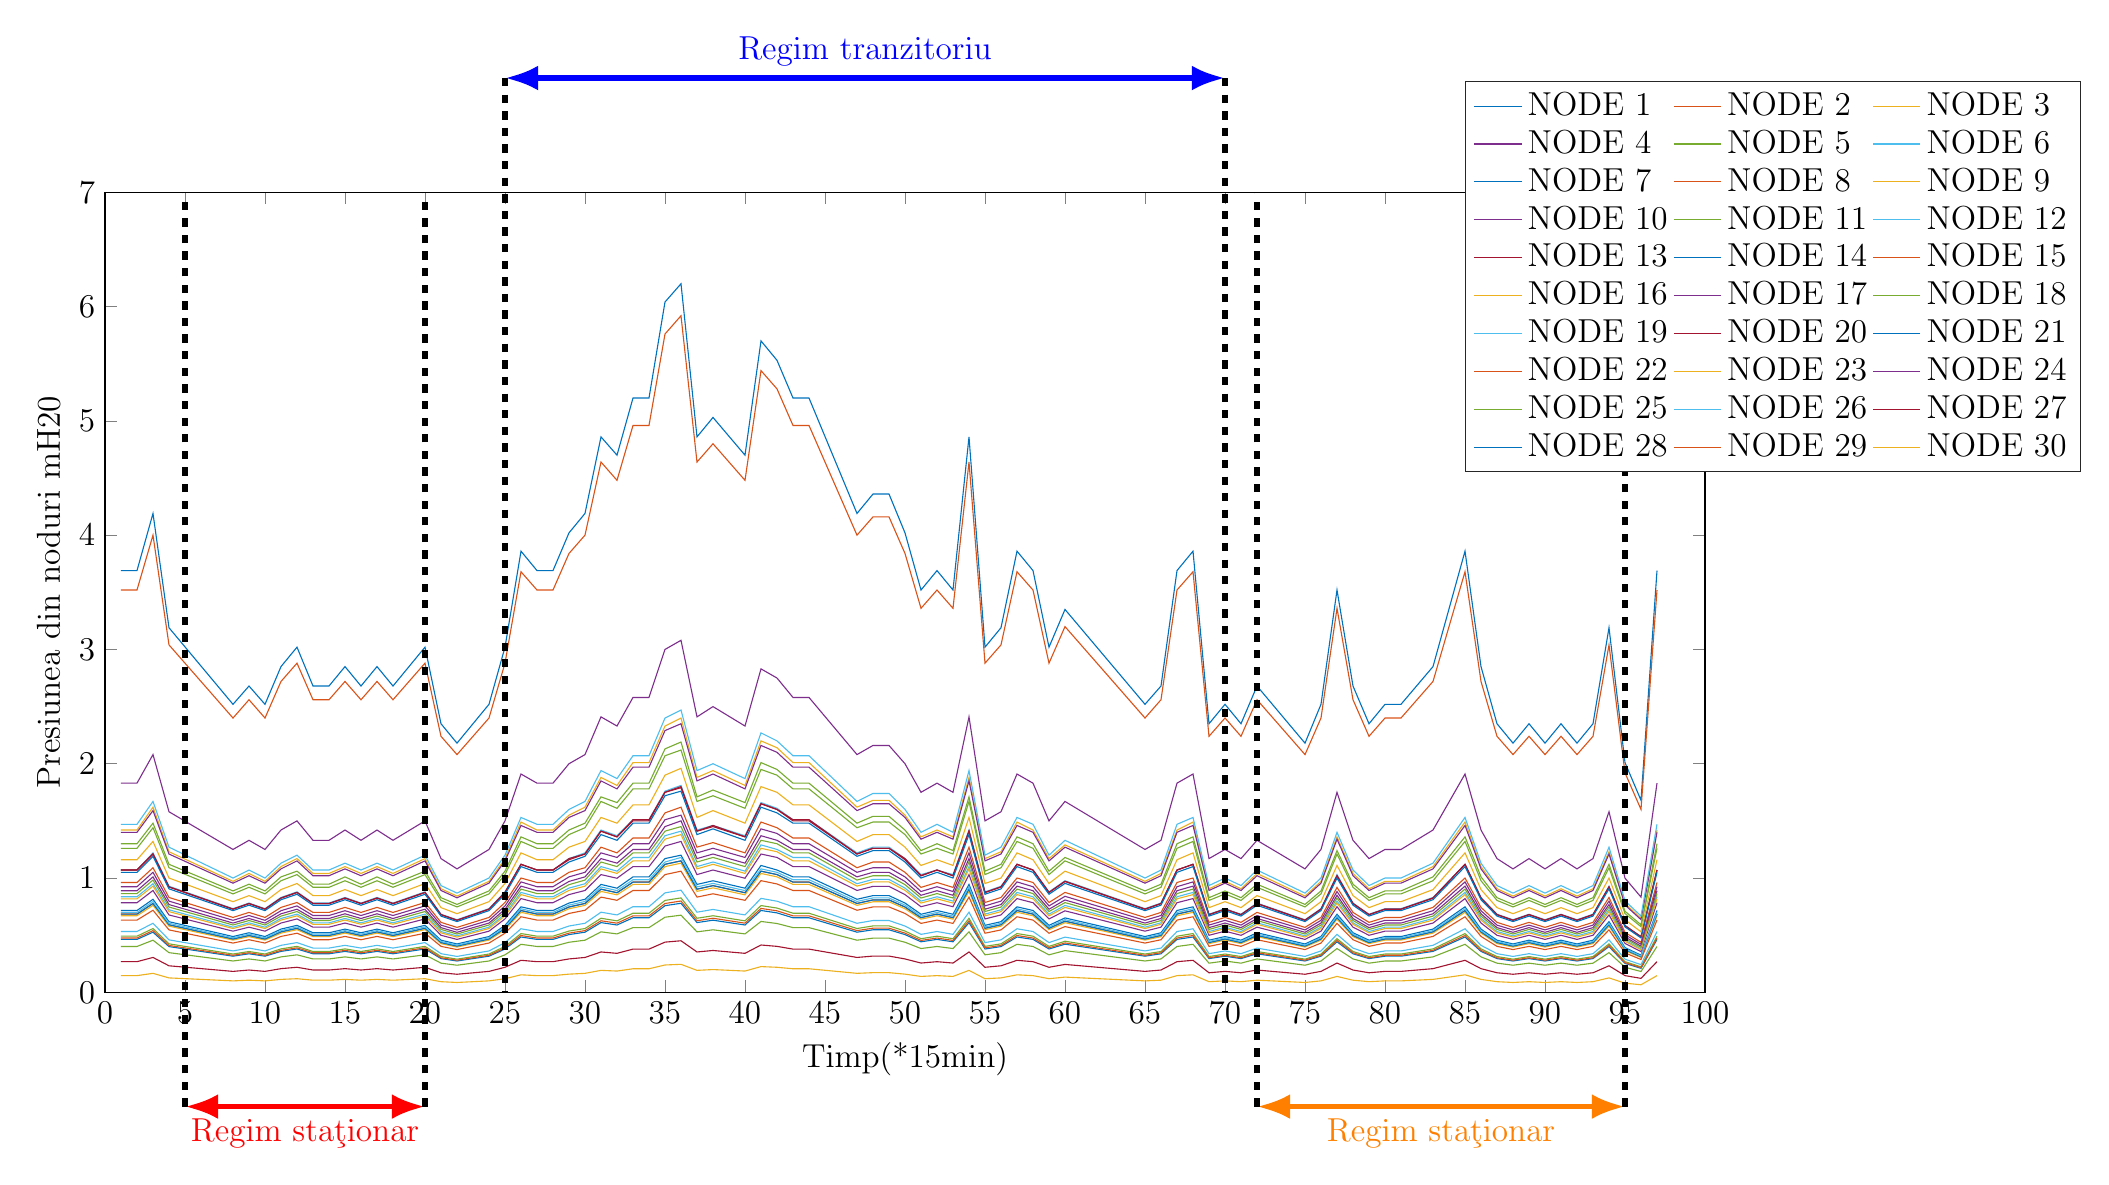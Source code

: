  % This file was created by matlab2tikz.
%
%The latest updates can be retrieved from
%  http://www.mathworks.com/matlabcentral/fileexchange/22022-matlab2tikz-matlab2tikz
%where you can also make suggestions and rate matlab2tikz.
%
\definecolor{mycolor1}{rgb}{0.0,0.447,0.741}%
\definecolor{mycolor2}{rgb}{0.85,0.325,0.098}%
\definecolor{mycolor3}{rgb}{0.929,0.694,0.125}%
\definecolor{mycolor4}{rgb}{0.494,0.184,0.556}%
\definecolor{mycolor5}{rgb}{0.466,0.674,0.188}%
\definecolor{mycolor6}{rgb}{0.301,0.745,0.933}%
\definecolor{mycolor7}{rgb}{0.635,0.078,0.184}%
%

\begin{axis}[%
width=8in,
height=4in,
at={(1.85in,0.746in)},
scale only axis,
xmin=0,
xmax=100,
xlabel style={font=\large},
xlabel={Timp(*15min)},
xtick style={font=\large},
ymin=0,
ymax=7,
ylabel style={font=\large},
ylabel={Presiunea din noduri mH20},
ytick style={font=\large},
% xtick = {0,0.25,...,100},
% xticklabel style={/pgf/number format/.cd,frac,frac TeX=\frac,frac denom=4},
axis background/.style={fill=white},
title style={font=\bfseries},
legend style={at={(0.85,0.65)}, anchor=south west, legend cell align=left, align=left, draw=white!15!black},
legend columns = 3,
font = \large,
clip = false
]
\addplot [color=mycolor1]
  table[row sep=crcr]{%
1	3.69\\
2	3.69\\
3	4.19\\
4	3.19\\
8	2.52\\
9	2.68\\
10	2.52\\
11	2.85\\
12	3.02\\
13	2.68\\
14	2.68\\
15	2.85\\
16	2.68\\
17	2.85\\
18	2.68\\
20	3.02\\
21	2.35\\
22	2.18\\
24	2.52\\
25	3.02\\
26	3.86\\
27	3.69\\
28	3.69\\
29	4.02\\
30	4.19\\
31	4.86\\
32	4.7\\
33	5.2\\
34	5.2\\
35	6.04\\
36	6.2\\
37	4.86\\
38	5.03\\
40	4.7\\
41	5.7\\
42	5.53\\
43	5.2\\
44	5.2\\
47	4.19\\
48	4.36\\
49	4.36\\
50	4.02\\
51	3.52\\
52	3.69\\
53	3.52\\
54	4.86\\
55	3.02\\
56	3.19\\
57	3.86\\
58	3.69\\
59	3.02\\
60	3.35\\
65	2.52\\
66	2.68\\
67	3.69\\
68	3.86\\
69	2.35\\
70	2.52\\
71	2.35\\
72	2.68\\
75	2.18\\
76	2.52\\
77	3.52\\
78	2.68\\
79	2.35\\
80	2.52\\
81	2.52\\
83	2.85\\
85	3.86\\
86	2.85\\
87	2.35\\
88	2.18\\
89	2.35\\
90	2.18\\
91	2.35\\
92	2.18\\
93	2.35\\
94	3.19\\
95	2.01\\
96	1.68\\
97	3.69\\
};
\addlegendentry{NODE 1}

\addplot [color=mycolor2]
  table[row sep=crcr]{%
1	3.52\\
2	3.52\\
3	4\\
4	3.04\\
8	2.4\\
9	2.56\\
10	2.4\\
11	2.72\\
12	2.88\\
13	2.56\\
14	2.56\\
15	2.72\\
16	2.56\\
17	2.72\\
18	2.56\\
20	2.88\\
21	2.24\\
22	2.08\\
24	2.4\\
25	2.88\\
26	3.68\\
27	3.52\\
28	3.52\\
29	3.84\\
30	4\\
31	4.64\\
32	4.48\\
33	4.96\\
34	4.96\\
35	5.76\\
36	5.92\\
37	4.64\\
38	4.8\\
40	4.48\\
41	5.44\\
42	5.28\\
43	4.96\\
44	4.96\\
47	4\\
48	4.16\\
49	4.16\\
50	3.84\\
51	3.36\\
52	3.52\\
53	3.36\\
54	4.64\\
55	2.88\\
56	3.04\\
57	3.68\\
58	3.52\\
59	2.88\\
60	3.2\\
65	2.4\\
66	2.56\\
67	3.52\\
68	3.68\\
69	2.24\\
70	2.4\\
71	2.24\\
72	2.56\\
75	2.08\\
76	2.4\\
77	3.36\\
78	2.56\\
79	2.24\\
80	2.4\\
81	2.4\\
83	2.72\\
85	3.68\\
86	2.72\\
87	2.24\\
88	2.08\\
89	2.24\\
90	2.08\\
91	2.24\\
92	2.08\\
93	2.24\\
94	3.04\\
95	1.92\\
96	1.6\\
97	3.52\\
};
\addlegendentry{NODE 2}

\addplot [color=mycolor3]
  table[row sep=crcr]{%
1	1.42\\
2	1.42\\
3	1.62\\
4	1.23\\
8	0.971\\
9	1.04\\
10	0.971\\
11	1.1\\
12	1.17\\
13	1.04\\
14	1.04\\
15	1.1\\
16	1.04\\
17	1.1\\
18	1.04\\
20	1.17\\
21	0.906\\
22	0.842\\
24	0.971\\
25	1.17\\
26	1.49\\
27	1.42\\
28	1.42\\
29	1.55\\
30	1.62\\
31	1.88\\
32	1.81\\
33	2.01\\
34	2.01\\
35	2.33\\
36	2.4\\
37	1.88\\
38	1.94\\
40	1.81\\
41	2.2\\
42	2.14\\
43	2.01\\
44	2.01\\
47	1.62\\
48	1.68\\
49	1.68\\
50	1.55\\
51	1.36\\
52	1.42\\
53	1.36\\
54	1.88\\
55	1.17\\
56	1.23\\
57	1.49\\
58	1.42\\
59	1.17\\
60	1.29\\
65	0.971\\
66	1.04\\
67	1.42\\
68	1.49\\
69	0.906\\
70	0.971\\
71	0.906\\
72	1.04\\
75	0.842\\
76	0.971\\
77	1.36\\
78	1.04\\
79	0.906\\
80	0.971\\
81	0.971\\
83	1.1\\
85	1.49\\
86	1.1\\
87	0.906\\
88	0.842\\
89	0.906\\
90	0.842\\
91	0.906\\
92	0.842\\
93	0.906\\
94	1.23\\
95	0.777\\
96	0.647\\
97	1.42\\
};
\addlegendentry{NODE 3}

\addplot [color=mycolor4]
  table[row sep=crcr]{%
1	1.4\\
2	1.4\\
3	1.59\\
4	1.21\\
8	0.955\\
9	1.02\\
10	0.955\\
11	1.08\\
12	1.15\\
13	1.02\\
14	1.02\\
15	1.08\\
16	1.02\\
17	1.08\\
18	1.02\\
20	1.15\\
21	0.891\\
22	0.827\\
24	0.955\\
25	1.15\\
26	1.46\\
27	1.4\\
28	1.4\\
29	1.53\\
30	1.59\\
31	1.85\\
32	1.78\\
33	1.97\\
34	1.97\\
35	2.29\\
36	2.35\\
37	1.85\\
38	1.91\\
40	1.78\\
41	2.16\\
42	2.1\\
43	1.97\\
44	1.97\\
47	1.59\\
48	1.65\\
49	1.65\\
50	1.53\\
51	1.34\\
52	1.4\\
53	1.34\\
54	1.85\\
55	1.15\\
56	1.21\\
57	1.46\\
58	1.4\\
59	1.15\\
60	1.27\\
65	0.955\\
66	1.02\\
67	1.4\\
68	1.46\\
69	0.891\\
70	0.955\\
71	0.891\\
72	1.02\\
75	0.827\\
76	0.955\\
77	1.34\\
78	1.02\\
79	0.891\\
80	0.955\\
81	0.955\\
83	1.08\\
85	1.46\\
86	1.08\\
87	0.891\\
88	0.827\\
89	0.891\\
90	0.827\\
91	0.891\\
92	0.827\\
93	0.891\\
94	1.21\\
95	0.764\\
96	0.636\\
97	1.4\\
};
\addlegendentry{NODE 4}

\addplot [color=mycolor5]
  table[row sep=crcr]{%
1	1.26\\
2	1.26\\
3	1.44\\
4	1.09\\
8	0.861\\
9	0.919\\
10	0.861\\
11	0.976\\
12	1.03\\
13	0.919\\
14	0.919\\
15	0.976\\
16	0.919\\
17	0.976\\
18	0.919\\
20	1.03\\
21	0.804\\
22	0.747\\
24	0.861\\
25	1.03\\
26	1.32\\
27	1.26\\
28	1.26\\
29	1.38\\
30	1.44\\
31	1.67\\
32	1.61\\
33	1.78\\
34	1.78\\
35	2.07\\
36	2.12\\
37	1.67\\
38	1.72\\
40	1.61\\
41	1.95\\
42	1.9\\
43	1.78\\
44	1.78\\
47	1.44\\
48	1.49\\
49	1.49\\
50	1.38\\
51	1.21\\
52	1.26\\
53	1.21\\
54	1.67\\
55	1.03\\
56	1.09\\
57	1.32\\
58	1.26\\
59	1.03\\
60	1.15\\
65	0.861\\
66	0.919\\
67	1.26\\
68	1.32\\
69	0.804\\
70	0.861\\
71	0.804\\
72	0.919\\
75	0.747\\
76	0.861\\
77	1.21\\
78	0.919\\
79	0.804\\
80	0.861\\
81	0.861\\
83	0.976\\
85	1.32\\
86	0.976\\
87	0.804\\
88	0.747\\
89	0.804\\
90	0.747\\
91	0.804\\
92	0.747\\
93	0.804\\
94	1.09\\
95	0.689\\
96	0.574\\
97	1.26\\
};
\addlegendentry{NODE 5}

\addplot [color=mycolor6]
  table[row sep=crcr]{%
1	1.07\\
2	1.07\\
3	1.22\\
4	0.928\\
8	0.732\\
9	0.781\\
10	0.732\\
11	0.83\\
12	0.879\\
13	0.781\\
14	0.781\\
15	0.83\\
16	0.781\\
17	0.83\\
18	0.781\\
20	0.879\\
21	0.683\\
22	0.635\\
24	0.732\\
25	0.879\\
26	1.12\\
27	1.07\\
28	1.07\\
29	1.17\\
30	1.22\\
31	1.42\\
32	1.37\\
33	1.51\\
34	1.51\\
35	1.76\\
36	1.81\\
37	1.42\\
38	1.46\\
40	1.37\\
41	1.66\\
42	1.61\\
43	1.51\\
44	1.51\\
47	1.22\\
48	1.27\\
49	1.27\\
50	1.17\\
51	1.03\\
52	1.07\\
53	1.03\\
54	1.42\\
55	0.879\\
56	0.928\\
57	1.12\\
58	1.07\\
59	0.879\\
60	0.976\\
65	0.732\\
66	0.781\\
67	1.07\\
68	1.12\\
69	0.683\\
70	0.732\\
71	0.683\\
72	0.781\\
75	0.635\\
76	0.732\\
77	1.03\\
78	0.781\\
79	0.683\\
80	0.732\\
81	0.732\\
83	0.83\\
85	1.12\\
86	0.83\\
87	0.683\\
88	0.635\\
89	0.683\\
90	0.635\\
91	0.683\\
92	0.635\\
93	0.683\\
94	0.928\\
95	0.586\\
96	0.488\\
97	1.07\\
};
\addlegendentry{NODE 6}

% \addplot [color=mycolor7]
  table[row sep=crcr]{%
1	0.82\\
2	0.82\\
3	0.931\\
4	0.708\\
8	0.559\\
9	0.596\\
10	0.559\\
11	0.633\\
12	0.671\\
13	0.596\\
14	0.596\\
15	0.633\\
16	0.596\\
17	0.633\\
18	0.596\\
20	0.671\\
21	0.522\\
22	0.484\\
24	0.559\\
25	0.671\\
26	0.857\\
27	0.82\\
28	0.82\\
29	0.894\\
30	0.931\\
31	1.08\\
32	1.04\\
33	1.15\\
34	1.15\\
35	1.34\\
36	1.38\\
37	1.08\\
38	1.12\\
40	1.04\\
41	1.27\\
42	1.23\\
43	1.15\\
44	1.15\\
47	0.931\\
48	0.969\\
49	0.969\\
50	0.894\\
51	0.782\\
52	0.82\\
53	0.782\\
54	1.08\\
55	0.671\\
56	0.708\\
57	0.857\\
58	0.82\\
59	0.671\\
60	0.745\\
65	0.559\\
66	0.596\\
67	0.82\\
68	0.857\\
69	0.522\\
70	0.559\\
71	0.522\\
72	0.596\\
75	0.484\\
76	0.559\\
77	0.782\\
78	0.596\\
79	0.522\\
80	0.559\\
81	0.559\\
83	0.633\\
85	0.857\\
86	0.633\\
87	0.522\\
88	0.484\\
89	0.522\\
90	0.484\\
91	0.522\\
92	0.484\\
93	0.522\\
94	0.708\\
95	0.447\\
96	0.373\\
97	0.82\\
};
\addlegendentry{NODE 7}

\addplot [color=mycolor1]
  table[row sep=crcr]{%
1	0.716\\
2	0.716\\
3	0.814\\
4	0.618\\
8	0.488\\
9	0.521\\
10	0.488\\
11	0.553\\
12	0.586\\
13	0.521\\
14	0.521\\
15	0.553\\
16	0.521\\
17	0.553\\
18	0.521\\
20	0.586\\
21	0.456\\
22	0.423\\
24	0.488\\
25	0.586\\
26	0.748\\
27	0.716\\
28	0.716\\
29	0.781\\
30	0.814\\
31	0.944\\
32	0.911\\
33	1.01\\
34	1.01\\
35	1.17\\
36	1.2\\
37	0.944\\
38	0.976\\
40	0.911\\
41	1.11\\
42	1.07\\
43	1.01\\
44	1.01\\
47	0.814\\
48	0.846\\
49	0.846\\
50	0.781\\
51	0.683\\
52	0.716\\
53	0.683\\
54	0.944\\
55	0.586\\
56	0.618\\
57	0.748\\
58	0.716\\
59	0.586\\
60	0.651\\
65	0.488\\
66	0.521\\
67	0.716\\
68	0.748\\
69	0.456\\
70	0.488\\
71	0.456\\
72	0.521\\
75	0.423\\
76	0.488\\
77	0.683\\
78	0.521\\
79	0.456\\
80	0.488\\
81	0.488\\
83	0.553\\
85	0.748\\
86	0.553\\
87	0.456\\
88	0.423\\
89	0.456\\
90	0.423\\
91	0.456\\
92	0.423\\
93	0.456\\
94	0.618\\
95	0.391\\
96	0.325\\
97	0.716\\
};
\addlegendentry{NODE 8}

\addplot [color=mycolor2]
  table[row sep=crcr]{%
1	0.685\\
2	0.685\\
3	0.778\\
4	0.591\\
8	0.467\\
9	0.498\\
10	0.467\\
11	0.529\\
12	0.56\\
13	0.498\\
14	0.498\\
15	0.529\\
16	0.498\\
17	0.529\\
18	0.498\\
20	0.56\\
21	0.436\\
22	0.405\\
24	0.467\\
25	0.56\\
26	0.716\\
27	0.685\\
28	0.685\\
29	0.747\\
30	0.778\\
31	0.903\\
32	0.872\\
33	0.965\\
34	0.965\\
35	1.12\\
36	1.15\\
37	0.903\\
38	0.934\\
40	0.872\\
41	1.06\\
42	1.03\\
43	0.965\\
44	0.965\\
47	0.778\\
48	0.809\\
49	0.809\\
50	0.747\\
51	0.654\\
52	0.685\\
53	0.654\\
54	0.903\\
55	0.56\\
56	0.591\\
57	0.716\\
58	0.685\\
59	0.56\\
60	0.623\\
65	0.467\\
66	0.498\\
67	0.685\\
68	0.716\\
69	0.436\\
70	0.467\\
71	0.436\\
72	0.498\\
75	0.405\\
76	0.467\\
77	0.654\\
78	0.498\\
79	0.436\\
80	0.467\\
81	0.467\\
83	0.529\\
85	0.716\\
86	0.529\\
87	0.436\\
88	0.405\\
89	0.436\\
90	0.405\\
91	0.436\\
92	0.405\\
93	0.436\\
94	0.591\\
95	0.374\\
96	0.311\\
97	0.685\\
};
\addlegendentry{NODE 9}

\addplot [color=mycolor3]
  table[row sep=crcr]{%
1	0.67\\
2	0.67\\
3	0.761\\
4	0.579\\
8	0.457\\
9	0.487\\
10	0.457\\
11	0.518\\
12	0.548\\
13	0.487\\
14	0.487\\
15	0.518\\
16	0.487\\
17	0.518\\
18	0.487\\
20	0.548\\
21	0.426\\
22	0.396\\
24	0.457\\
25	0.548\\
26	0.7\\
27	0.67\\
28	0.67\\
29	0.731\\
30	0.761\\
31	0.883\\
32	0.853\\
33	0.944\\
34	0.944\\
35	1.1\\
36	1.13\\
37	0.883\\
38	0.914\\
40	0.853\\
41	1.04\\
42	1.01\\
43	0.944\\
44	0.944\\
47	0.761\\
48	0.792\\
49	0.792\\
50	0.731\\
51	0.64\\
52	0.67\\
53	0.64\\
54	0.883\\
55	0.548\\
56	0.579\\
57	0.7\\
58	0.67\\
59	0.548\\
60	0.609\\
65	0.457\\
66	0.487\\
67	0.67\\
68	0.7\\
69	0.426\\
70	0.457\\
71	0.426\\
72	0.487\\
75	0.396\\
76	0.457\\
77	0.64\\
78	0.487\\
79	0.426\\
80	0.457\\
81	0.457\\
83	0.518\\
85	0.7\\
86	0.518\\
87	0.426\\
88	0.396\\
89	0.426\\
90	0.396\\
91	0.426\\
92	0.396\\
93	0.426\\
94	0.579\\
95	0.365\\
96	0.305\\
97	0.67\\
};
\addlegendentry{NODE 10}

\addplot [color=mycolor4]
  table[row sep=crcr]{%
1	0.784\\
2	0.784\\
3	0.891\\
4	0.677\\
8	0.535\\
9	0.57\\
10	0.535\\
11	0.606\\
12	0.642\\
13	0.57\\
14	0.57\\
15	0.606\\
16	0.57\\
17	0.606\\
18	0.57\\
20	0.642\\
21	0.499\\
22	0.463\\
24	0.535\\
25	0.642\\
26	0.82\\
27	0.784\\
28	0.784\\
29	0.855\\
30	0.891\\
31	1.03\\
32	0.998\\
33	1.1\\
34	1.1\\
35	1.28\\
36	1.32\\
37	1.03\\
38	1.07\\
40	0.998\\
41	1.21\\
42	1.18\\
43	1.1\\
44	1.1\\
47	0.891\\
48	0.927\\
49	0.927\\
50	0.855\\
51	0.749\\
52	0.784\\
53	0.749\\
54	1.03\\
55	0.642\\
56	0.677\\
57	0.82\\
58	0.784\\
59	0.642\\
60	0.713\\
65	0.535\\
66	0.57\\
67	0.784\\
68	0.82\\
69	0.499\\
70	0.535\\
71	0.499\\
72	0.57\\
75	0.463\\
76	0.535\\
77	0.749\\
78	0.57\\
79	0.499\\
80	0.535\\
81	0.535\\
83	0.606\\
85	0.82\\
86	0.606\\
87	0.499\\
88	0.463\\
89	0.499\\
90	0.463\\
91	0.499\\
92	0.463\\
93	0.499\\
94	0.677\\
95	0.428\\
96	0.356\\
97	0.784\\
};
\addlegendentry{NODE 11}

\addplot [color=mycolor5]
  table[row sep=crcr]{%
1	0.491\\
2	0.491\\
3	0.558\\
4	0.424\\
8	0.335\\
9	0.357\\
10	0.335\\
11	0.38\\
12	0.402\\
13	0.357\\
14	0.357\\
15	0.38\\
16	0.357\\
17	0.38\\
18	0.357\\
20	0.402\\
21	0.313\\
22	0.29\\
24	0.335\\
25	0.402\\
26	0.514\\
27	0.491\\
28	0.491\\
29	0.536\\
30	0.558\\
31	0.648\\
32	0.625\\
33	0.692\\
34	0.692\\
35	0.804\\
36	0.826\\
37	0.648\\
38	0.67\\
40	0.625\\
41	0.759\\
42	0.737\\
43	0.692\\
44	0.692\\
47	0.558\\
48	0.581\\
49	0.581\\
50	0.536\\
51	0.469\\
52	0.491\\
53	0.469\\
54	0.648\\
55	0.402\\
56	0.424\\
57	0.514\\
58	0.491\\
59	0.402\\
60	0.447\\
65	0.335\\
66	0.357\\
67	0.491\\
68	0.514\\
69	0.313\\
70	0.335\\
71	0.313\\
72	0.357\\
75	0.29\\
76	0.335\\
77	0.469\\
78	0.357\\
79	0.313\\
80	0.335\\
81	0.335\\
83	0.38\\
85	0.514\\
86	0.38\\
87	0.313\\
88	0.29\\
89	0.313\\
90	0.29\\
91	0.313\\
92	0.29\\
93	0.313\\
94	0.424\\
95	0.268\\
96	0.223\\
97	0.491\\
};
\addlegendentry{NODE 12}

\addplot [color=mycolor6]
  table[row sep=crcr]{%
1	0.836\\
2	0.836\\
3	0.95\\
4	0.722\\
8	0.57\\
9	0.608\\
10	0.57\\
11	0.646\\
12	0.684\\
13	0.608\\
14	0.608\\
15	0.646\\
16	0.608\\
17	0.646\\
18	0.608\\
20	0.684\\
21	0.532\\
22	0.494\\
24	0.57\\
25	0.684\\
26	0.874\\
27	0.836\\
28	0.836\\
29	0.912\\
30	0.95\\
31	1.1\\
32	1.06\\
33	1.18\\
34	1.18\\
35	1.37\\
36	1.41\\
37	1.1\\
38	1.14\\
40	1.06\\
41	1.29\\
42	1.25\\
43	1.18\\
44	1.18\\
47	0.95\\
48	0.988\\
49	0.988\\
50	0.912\\
51	0.798\\
52	0.836\\
53	0.798\\
54	1.1\\
55	0.684\\
56	0.722\\
57	0.874\\
58	0.836\\
59	0.684\\
60	0.76\\
65	0.57\\
66	0.608\\
67	0.836\\
68	0.874\\
69	0.532\\
70	0.57\\
71	0.532\\
72	0.608\\
75	0.494\\
76	0.57\\
77	0.798\\
78	0.608\\
79	0.532\\
80	0.57\\
81	0.57\\
83	0.646\\
85	0.874\\
86	0.646\\
87	0.532\\
88	0.494\\
89	0.532\\
90	0.494\\
91	0.532\\
92	0.494\\
93	0.532\\
94	0.722\\
95	0.456\\
96	0.38\\
97	0.836\\
};
\addlegendentry{NODE 13}

\addplot [color=mycolor7]
  table[row sep=crcr]{%
1	1.07\\
2	1.07\\
3	1.21\\
4	0.923\\
8	0.728\\
9	0.777\\
10	0.728\\
11	0.825\\
12	0.874\\
13	0.777\\
14	0.777\\
15	0.825\\
16	0.777\\
17	0.825\\
18	0.777\\
20	0.874\\
21	0.68\\
22	0.631\\
24	0.728\\
25	0.874\\
26	1.12\\
27	1.07\\
28	1.07\\
29	1.17\\
30	1.21\\
31	1.41\\
32	1.36\\
33	1.51\\
34	1.51\\
35	1.75\\
36	1.8\\
37	1.41\\
38	1.46\\
40	1.36\\
41	1.65\\
42	1.6\\
43	1.51\\
44	1.51\\
47	1.21\\
48	1.26\\
49	1.26\\
50	1.17\\
51	1.02\\
52	1.07\\
53	1.02\\
54	1.41\\
55	0.874\\
56	0.923\\
57	1.12\\
58	1.07\\
59	0.874\\
60	0.971\\
65	0.728\\
66	0.777\\
67	1.07\\
68	1.12\\
69	0.68\\
70	0.728\\
71	0.68\\
72	0.777\\
75	0.631\\
76	0.728\\
77	1.02\\
78	0.777\\
79	0.68\\
80	0.728\\
81	0.728\\
83	0.825\\
85	1.12\\
86	0.825\\
87	0.68\\
88	0.631\\
89	0.68\\
90	0.631\\
91	0.68\\
92	0.631\\
93	0.68\\
94	0.923\\
95	0.583\\
96	0.486\\
97	1.07\\
};
\addlegendentry{NODE 14}

\addplot [color=mycolor1]
  table[row sep=crcr]{%
1	0.463\\
2	0.463\\
3	0.526\\
4	0.4\\
8	0.316\\
9	0.337\\
10	0.316\\
11	0.358\\
12	0.379\\
13	0.337\\
14	0.337\\
15	0.358\\
16	0.337\\
17	0.358\\
18	0.337\\
20	0.379\\
21	0.295\\
22	0.274\\
24	0.316\\
25	0.379\\
26	0.484\\
27	0.463\\
28	0.463\\
29	0.505\\
30	0.526\\
31	0.61\\
32	0.589\\
33	0.652\\
34	0.652\\
35	0.758\\
36	0.779\\
37	0.61\\
38	0.631\\
40	0.589\\
41	0.716\\
42	0.695\\
43	0.652\\
44	0.652\\
47	0.526\\
48	0.547\\
49	0.547\\
50	0.505\\
51	0.442\\
52	0.463\\
53	0.442\\
54	0.61\\
55	0.379\\
56	0.4\\
57	0.484\\
58	0.463\\
59	0.379\\
60	0.421\\
65	0.316\\
66	0.337\\
67	0.463\\
68	0.484\\
69	0.295\\
70	0.316\\
71	0.295\\
72	0.337\\
75	0.274\\
76	0.316\\
77	0.442\\
78	0.337\\
79	0.295\\
80	0.316\\
81	0.316\\
83	0.358\\
85	0.484\\
86	0.358\\
87	0.295\\
88	0.274\\
89	0.295\\
90	0.274\\
91	0.295\\
92	0.274\\
93	0.295\\
94	0.4\\
95	0.253\\
96	0.21\\
97	0.463\\
};
\addlegendentry{NODE 15}

\addplot [color=mycolor2]
  table[row sep=crcr]{%
1	0.475\\
2	0.475\\
3	0.54\\
4	0.41\\
8	0.324\\
9	0.346\\
10	0.324\\
11	0.367\\
12	0.389\\
13	0.346\\
14	0.346\\
15	0.367\\
16	0.346\\
17	0.367\\
18	0.346\\
20	0.389\\
21	0.302\\
22	0.281\\
24	0.324\\
25	0.389\\
26	0.497\\
27	0.475\\
28	0.475\\
29	0.518\\
30	0.54\\
31	0.626\\
32	0.605\\
33	0.669\\
34	0.669\\
35	0.777\\
36	0.799\\
37	0.626\\
38	0.648\\
40	0.605\\
41	0.734\\
42	0.713\\
43	0.669\\
44	0.669\\
47	0.54\\
48	0.561\\
49	0.561\\
50	0.518\\
51	0.454\\
52	0.475\\
53	0.454\\
54	0.626\\
55	0.389\\
56	0.41\\
57	0.497\\
58	0.475\\
59	0.389\\
60	0.432\\
65	0.324\\
66	0.346\\
67	0.475\\
68	0.497\\
69	0.302\\
70	0.324\\
71	0.302\\
72	0.346\\
75	0.281\\
76	0.324\\
77	0.454\\
78	0.346\\
79	0.302\\
80	0.324\\
81	0.324\\
83	0.367\\
85	0.497\\
86	0.367\\
87	0.302\\
88	0.281\\
89	0.302\\
90	0.281\\
91	0.302\\
92	0.281\\
93	0.302\\
94	0.41\\
95	0.259\\
96	0.216\\
97	0.475\\
};
\addlegendentry{NODE 16}

\addplot [color=mycolor3]
  table[row sep=crcr]{%
1	0.818\\
2	0.818\\
3	0.929\\
4	0.706\\
8	0.558\\
9	0.595\\
10	0.558\\
11	0.632\\
12	0.669\\
13	0.595\\
14	0.595\\
15	0.632\\
16	0.595\\
17	0.632\\
18	0.595\\
20	0.669\\
21	0.52\\
22	0.483\\
24	0.558\\
25	0.669\\
26	0.855\\
27	0.818\\
28	0.818\\
29	0.892\\
30	0.929\\
31	1.08\\
32	1.04\\
33	1.15\\
34	1.15\\
35	1.34\\
36	1.38\\
37	1.08\\
38	1.12\\
40	1.04\\
41	1.26\\
42	1.23\\
43	1.15\\
44	1.15\\
47	0.929\\
48	0.966\\
49	0.966\\
50	0.892\\
51	0.781\\
52	0.818\\
53	0.781\\
54	1.08\\
55	0.669\\
56	0.706\\
57	0.855\\
58	0.818\\
59	0.669\\
60	0.743\\
65	0.558\\
66	0.595\\
67	0.818\\
68	0.855\\
69	0.52\\
70	0.558\\
71	0.52\\
72	0.595\\
75	0.483\\
76	0.558\\
77	0.781\\
78	0.595\\
79	0.52\\
80	0.558\\
81	0.558\\
83	0.632\\
85	0.855\\
86	0.632\\
87	0.52\\
88	0.483\\
89	0.52\\
90	0.483\\
91	0.52\\
92	0.483\\
93	0.52\\
94	0.706\\
95	0.446\\
96	0.372\\
97	0.818\\
};
\addlegendentry{NODE 17}

\addplot [color=mycolor4]
  table[row sep=crcr]{%
1	1.83\\
2	1.83\\
3	2.08\\
4	1.58\\
8	1.25\\
9	1.33\\
10	1.25\\
11	1.42\\
12	1.5\\
13	1.33\\
14	1.33\\
15	1.42\\
16	1.33\\
17	1.42\\
18	1.33\\
20	1.5\\
21	1.17\\
22	1.08\\
24	1.25\\
25	1.5\\
26	1.91\\
27	1.83\\
28	1.83\\
29	2\\
30	2.08\\
31	2.41\\
32	2.33\\
33	2.58\\
34	2.58\\
35	3\\
36	3.08\\
37	2.41\\
38	2.5\\
40	2.33\\
41	2.83\\
42	2.75\\
43	2.58\\
44	2.58\\
47	2.08\\
48	2.16\\
49	2.16\\
50	2\\
51	1.75\\
52	1.83\\
53	1.75\\
54	2.41\\
55	1.5\\
56	1.58\\
57	1.91\\
58	1.83\\
59	1.5\\
60	1.67\\
65	1.25\\
66	1.33\\
67	1.83\\
68	1.91\\
69	1.17\\
70	1.25\\
71	1.17\\
72	1.33\\
75	1.08\\
76	1.25\\
77	1.75\\
78	1.33\\
79	1.17\\
80	1.25\\
81	1.25\\
83	1.42\\
85	1.91\\
86	1.42\\
87	1.17\\
88	1.08\\
89	1.17\\
90	1.08\\
91	1.17\\
92	1.08\\
93	1.17\\
94	1.58\\
95	0.999\\
96	0.833\\
97	1.83\\
};
\addlegendentry{NODE 18}

\addplot [color=mycolor5]
  table[row sep=crcr]{%
1	1.3\\
2	1.3\\
3	1.48\\
4	1.12\\
8	0.887\\
9	0.946\\
10	0.887\\
11	1.01\\
12	1.06\\
13	0.946\\
14	0.946\\
15	1.01\\
16	0.946\\
17	1.01\\
18	0.946\\
20	1.06\\
21	0.828\\
22	0.769\\
24	0.887\\
25	1.06\\
26	1.36\\
27	1.3\\
28	1.3\\
29	1.42\\
30	1.48\\
31	1.71\\
32	1.66\\
33	1.83\\
34	1.83\\
35	2.13\\
36	2.19\\
37	1.71\\
38	1.77\\
40	1.66\\
41	2.01\\
42	1.95\\
43	1.83\\
44	1.83\\
47	1.48\\
48	1.54\\
49	1.54\\
50	1.42\\
51	1.24\\
52	1.3\\
53	1.24\\
54	1.71\\
55	1.06\\
56	1.12\\
57	1.36\\
58	1.3\\
59	1.06\\
60	1.18\\
65	0.887\\
66	0.946\\
67	1.3\\
68	1.36\\
69	0.828\\
70	0.887\\
71	0.828\\
72	0.946\\
75	0.769\\
76	0.887\\
77	1.24\\
78	0.946\\
79	0.828\\
80	0.887\\
81	0.887\\
83	1.01\\
85	1.36\\
86	1.01\\
87	0.828\\
88	0.769\\
89	0.828\\
90	0.769\\
91	0.828\\
92	0.769\\
93	0.828\\
94	1.12\\
95	0.709\\
96	0.591\\
97	1.3\\
};
\addlegendentry{NODE 19}

\addplot [color=mycolor6]
  table[row sep=crcr]{%
1	1.47\\
2	1.47\\
3	1.67\\
4	1.27\\
8	1\\
9	1.07\\
10	1\\
11	1.13\\
12	1.2\\
13	1.07\\
14	1.07\\
15	1.13\\
16	1.07\\
17	1.13\\
18	1.07\\
20	1.2\\
21	0.934\\
22	0.868\\
24	1\\
25	1.2\\
26	1.53\\
27	1.47\\
28	1.47\\
29	1.6\\
30	1.67\\
31	1.94\\
32	1.87\\
33	2.07\\
34	2.07\\
35	2.4\\
36	2.47\\
37	1.94\\
38	2\\
40	1.87\\
41	2.27\\
42	2.2\\
43	2.07\\
44	2.07\\
47	1.67\\
48	1.74\\
49	1.74\\
50	1.6\\
51	1.4\\
52	1.47\\
53	1.4\\
54	1.94\\
55	1.2\\
56	1.27\\
57	1.53\\
58	1.47\\
59	1.2\\
60	1.33\\
65	1\\
66	1.07\\
67	1.47\\
68	1.53\\
69	0.934\\
70	1\\
71	0.934\\
72	1.07\\
75	0.868\\
76	1\\
77	1.4\\
78	1.07\\
79	0.934\\
80	1\\
81	1\\
83	1.13\\
85	1.53\\
86	1.13\\
87	0.934\\
88	0.868\\
89	0.934\\
90	0.868\\
91	0.934\\
92	0.868\\
93	0.934\\
94	1.27\\
95	0.801\\
96	0.667\\
97	1.47\\
};
\addlegendentry{NODE 20}

\addplot [color=mycolor7]
  table[row sep=crcr]{%
1	1.07\\
2	1.07\\
3	1.21\\
4	0.921\\
8	0.727\\
9	0.776\\
10	0.727\\
11	0.824\\
12	0.873\\
13	0.776\\
14	0.776\\
15	0.824\\
16	0.776\\
17	0.824\\
18	0.776\\
20	0.873\\
21	0.679\\
22	0.63\\
24	0.727\\
25	0.873\\
26	1.12\\
27	1.07\\
28	1.07\\
29	1.16\\
30	1.21\\
31	1.41\\
32	1.36\\
33	1.5\\
34	1.5\\
35	1.75\\
36	1.79\\
37	1.41\\
38	1.45\\
40	1.36\\
41	1.65\\
42	1.6\\
43	1.5\\
44	1.5\\
47	1.21\\
48	1.26\\
49	1.26\\
50	1.16\\
51	1.02\\
52	1.07\\
53	1.02\\
54	1.41\\
55	0.873\\
56	0.921\\
57	1.12\\
58	1.07\\
59	0.873\\
60	0.97\\
65	0.727\\
66	0.776\\
67	1.07\\
68	1.12\\
69	0.679\\
70	0.727\\
71	0.679\\
72	0.776\\
75	0.63\\
76	0.727\\
77	1.02\\
78	0.776\\
79	0.679\\
80	0.727\\
81	0.727\\
83	0.824\\
85	1.12\\
86	0.824\\
87	0.679\\
88	0.63\\
89	0.679\\
90	0.63\\
91	0.679\\
92	0.63\\
93	0.679\\
94	0.921\\
95	0.582\\
96	0.485\\
97	1.07\\
};
\addlegendentry{NODE 21}

\addplot [color=mycolor1]
  table[row sep=crcr]{%
1	1.05\\
2	1.05\\
3	1.19\\
4	0.905\\
8	0.715\\
9	0.762\\
10	0.715\\
11	0.81\\
12	0.858\\
13	0.762\\
14	0.762\\
15	0.81\\
16	0.762\\
17	0.81\\
18	0.762\\
20	0.858\\
21	0.667\\
22	0.619\\
24	0.715\\
25	0.858\\
26	1.1\\
27	1.05\\
28	1.05\\
29	1.14\\
30	1.19\\
31	1.38\\
32	1.33\\
33	1.48\\
34	1.48\\
35	1.72\\
36	1.76\\
37	1.38\\
38	1.43\\
40	1.33\\
41	1.62\\
42	1.57\\
43	1.48\\
44	1.48\\
47	1.19\\
48	1.24\\
49	1.24\\
50	1.14\\
51	1\\
52	1.05\\
53	1\\
54	1.38\\
55	0.858\\
56	0.905\\
57	1.1\\
58	1.05\\
59	0.858\\
60	0.953\\
65	0.715\\
66	0.762\\
67	1.05\\
68	1.1\\
69	0.667\\
70	0.715\\
71	0.667\\
72	0.762\\
75	0.619\\
76	0.715\\
77	1\\
78	0.762\\
79	0.667\\
80	0.715\\
81	0.715\\
83	0.81\\
85	1.1\\
86	0.81\\
87	0.667\\
88	0.619\\
89	0.667\\
90	0.619\\
91	0.667\\
92	0.619\\
93	0.667\\
94	0.905\\
95	0.572\\
96	0.476\\
97	1.05\\
};
\addlegendentry{NODE 22}

\addplot [color=mycolor2]
  table[row sep=crcr]{%
1	0.961\\
2	0.961\\
3	1.09\\
4	0.83\\
8	0.655\\
9	0.699\\
10	0.655\\
11	0.743\\
12	0.786\\
13	0.699\\
14	0.699\\
15	0.743\\
16	0.699\\
17	0.743\\
18	0.699\\
20	0.786\\
21	0.612\\
22	0.568\\
24	0.655\\
25	0.786\\
26	1\\
27	0.961\\
28	0.961\\
29	1.05\\
30	1.09\\
31	1.27\\
32	1.22\\
33	1.35\\
34	1.35\\
35	1.57\\
36	1.62\\
37	1.27\\
38	1.31\\
40	1.22\\
41	1.49\\
42	1.44\\
43	1.35\\
44	1.35\\
47	1.09\\
48	1.14\\
49	1.14\\
50	1.05\\
51	0.918\\
52	0.961\\
53	0.918\\
54	1.27\\
55	0.786\\
56	0.83\\
57	1\\
58	0.961\\
59	0.786\\
60	0.874\\
65	0.655\\
66	0.699\\
67	0.961\\
68	1\\
69	0.612\\
70	0.655\\
71	0.612\\
72	0.699\\
75	0.568\\
76	0.655\\
77	0.918\\
78	0.699\\
79	0.612\\
80	0.655\\
81	0.655\\
83	0.743\\
85	1\\
86	0.743\\
87	0.612\\
88	0.568\\
89	0.612\\
90	0.568\\
91	0.612\\
92	0.568\\
93	0.612\\
94	0.83\\
95	0.524\\
96	0.437\\
97	0.961\\
};
\addlegendentry{NODE 23}

\addplot [color=mycolor3]
  table[row sep=crcr]{%
1	1.16\\
2	1.16\\
3	1.32\\
4	1\\
8	0.793\\
9	0.846\\
10	0.793\\
11	0.899\\
12	0.952\\
13	0.846\\
14	0.846\\
15	0.899\\
16	0.846\\
17	0.899\\
18	0.846\\
20	0.952\\
21	0.741\\
22	0.688\\
24	0.793\\
25	0.952\\
26	1.22\\
27	1.16\\
28	1.16\\
29	1.27\\
30	1.32\\
31	1.53\\
32	1.48\\
33	1.64\\
34	1.64\\
35	1.9\\
36	1.96\\
37	1.53\\
38	1.59\\
40	1.48\\
41	1.8\\
42	1.75\\
43	1.64\\
44	1.64\\
47	1.32\\
48	1.38\\
49	1.38\\
50	1.27\\
51	1.11\\
52	1.16\\
53	1.11\\
54	1.53\\
55	0.952\\
56	1\\
57	1.22\\
58	1.16\\
59	0.952\\
60	1.06\\
65	0.793\\
66	0.846\\
67	1.16\\
68	1.22\\
69	0.741\\
70	0.793\\
71	0.741\\
72	0.846\\
75	0.688\\
76	0.793\\
77	1.11\\
78	0.846\\
79	0.741\\
80	0.793\\
81	0.793\\
83	0.899\\
85	1.22\\
86	0.899\\
87	0.741\\
88	0.688\\
89	0.741\\
90	0.688\\
91	0.741\\
92	0.688\\
93	0.741\\
94	1\\
95	0.635\\
96	0.529\\
97	1.16\\
};
\addlegendentry{NODE 24}

\addplot [color=mycolor4]
  table[row sep=crcr]{%
1	0.889\\
2	0.889\\
3	1.01\\
4	0.768\\
8	0.606\\
9	0.646\\
10	0.606\\
11	0.687\\
12	0.727\\
13	0.646\\
14	0.646\\
15	0.687\\
16	0.646\\
17	0.687\\
18	0.646\\
20	0.727\\
21	0.566\\
22	0.525\\
24	0.606\\
25	0.727\\
26	0.929\\
27	0.889\\
28	0.889\\
29	0.97\\
30	1.01\\
31	1.17\\
32	1.13\\
33	1.25\\
34	1.25\\
35	1.45\\
36	1.5\\
37	1.17\\
38	1.21\\
40	1.13\\
41	1.37\\
42	1.33\\
43	1.25\\
44	1.25\\
47	1.01\\
48	1.05\\
49	1.05\\
50	0.97\\
51	0.849\\
52	0.889\\
53	0.849\\
54	1.17\\
55	0.727\\
56	0.768\\
57	0.929\\
58	0.889\\
59	0.727\\
60	0.808\\
65	0.606\\
66	0.646\\
67	0.889\\
68	0.929\\
69	0.566\\
70	0.606\\
71	0.566\\
72	0.646\\
75	0.525\\
76	0.606\\
77	0.849\\
78	0.646\\
79	0.566\\
80	0.606\\
81	0.606\\
83	0.687\\
85	0.929\\
86	0.687\\
87	0.566\\
88	0.525\\
89	0.566\\
90	0.525\\
91	0.566\\
92	0.525\\
93	0.566\\
94	0.768\\
95	0.485\\
96	0.404\\
97	0.889\\
};
\addlegendentry{NODE 25}

\addplot [color=mycolor5]
  table[row sep=crcr]{%
1	0.864\\
2	0.864\\
3	0.982\\
4	0.746\\
8	0.589\\
9	0.628\\
10	0.589\\
11	0.667\\
12	0.707\\
13	0.628\\
14	0.628\\
15	0.667\\
16	0.628\\
17	0.667\\
18	0.628\\
20	0.707\\
21	0.55\\
22	0.51\\
24	0.589\\
25	0.707\\
26	0.903\\
27	0.864\\
28	0.864\\
29	0.942\\
30	0.982\\
31	1.14\\
32	1.1\\
33	1.22\\
34	1.22\\
35	1.41\\
36	1.45\\
37	1.14\\
38	1.18\\
40	1.1\\
41	1.33\\
42	1.3\\
43	1.22\\
44	1.22\\
47	0.982\\
48	1.02\\
49	1.02\\
50	0.942\\
51	0.825\\
52	0.864\\
53	0.825\\
54	1.14\\
55	0.707\\
56	0.746\\
57	0.903\\
58	0.864\\
59	0.707\\
60	0.785\\
65	0.589\\
66	0.628\\
67	0.864\\
68	0.903\\
69	0.55\\
70	0.589\\
71	0.55\\
72	0.628\\
75	0.51\\
76	0.589\\
77	0.825\\
78	0.628\\
79	0.55\\
80	0.589\\
81	0.589\\
83	0.667\\
85	0.903\\
86	0.667\\
87	0.55\\
88	0.51\\
89	0.55\\
90	0.51\\
91	0.55\\
92	0.51\\
93	0.55\\
94	0.746\\
95	0.471\\
96	0.393\\
97	0.864\\
};
\addlegendentry{NODE 26}

\addplot [color=mycolor6]
  table[row sep=crcr]{%
1	0.532\\
2	0.532\\
3	0.604\\
4	0.459\\
8	0.362\\
9	0.387\\
10	0.362\\
11	0.411\\
12	0.435\\
13	0.387\\
14	0.387\\
15	0.411\\
16	0.387\\
17	0.411\\
18	0.387\\
20	0.435\\
21	0.338\\
22	0.314\\
24	0.362\\
25	0.435\\
26	0.556\\
27	0.532\\
28	0.532\\
29	0.58\\
30	0.604\\
31	0.701\\
32	0.677\\
33	0.749\\
34	0.749\\
35	0.87\\
36	0.894\\
37	0.701\\
38	0.725\\
40	0.677\\
41	0.822\\
42	0.797\\
43	0.749\\
44	0.749\\
47	0.604\\
48	0.628\\
49	0.628\\
50	0.58\\
51	0.507\\
52	0.532\\
53	0.507\\
54	0.701\\
55	0.435\\
56	0.459\\
57	0.556\\
58	0.532\\
59	0.435\\
60	0.483\\
65	0.362\\
66	0.387\\
67	0.532\\
68	0.556\\
69	0.338\\
70	0.362\\
71	0.338\\
72	0.387\\
75	0.314\\
76	0.362\\
77	0.507\\
78	0.387\\
79	0.338\\
80	0.362\\
81	0.362\\
83	0.411\\
85	0.556\\
86	0.411\\
87	0.338\\
88	0.314\\
89	0.338\\
90	0.314\\
91	0.338\\
92	0.314\\
93	0.338\\
94	0.459\\
95	0.29\\
96	0.242\\
97	0.532\\
};
\addlegendentry{NODE 27}

\addplot [color=mycolor7]
  table[row sep=crcr]{%
1	0.268\\
2	0.268\\
3	0.305\\
4	0.232\\
8	0.183\\
9	0.195\\
10	0.183\\
11	0.207\\
12	0.219\\
13	0.195\\
14	0.195\\
15	0.207\\
16	0.195\\
17	0.207\\
18	0.195\\
20	0.219\\
21	0.171\\
22	0.158\\
24	0.183\\
25	0.219\\
26	0.28\\
27	0.268\\
28	0.268\\
29	0.292\\
30	0.305\\
31	0.353\\
32	0.341\\
33	0.378\\
34	0.378\\
35	0.439\\
36	0.451\\
37	0.353\\
38	0.366\\
40	0.341\\
41	0.414\\
42	0.402\\
43	0.378\\
44	0.378\\
47	0.305\\
48	0.317\\
49	0.317\\
50	0.292\\
51	0.256\\
52	0.268\\
53	0.256\\
54	0.353\\
55	0.219\\
56	0.232\\
57	0.28\\
58	0.268\\
59	0.219\\
60	0.244\\
65	0.183\\
66	0.195\\
67	0.268\\
68	0.28\\
69	0.171\\
70	0.183\\
71	0.171\\
72	0.195\\
75	0.158\\
76	0.183\\
77	0.256\\
78	0.195\\
79	0.171\\
80	0.183\\
81	0.183\\
83	0.207\\
85	0.28\\
86	0.207\\
87	0.171\\
88	0.158\\
89	0.171\\
90	0.158\\
91	0.171\\
92	0.158\\
93	0.171\\
94	0.232\\
95	0.146\\
96	0.122\\
97	0.268\\
};
\addlegendentry{NODE 28}

\addplot [color=mycolor1]
  table[row sep=crcr]{%
1	0.684\\
2	0.684\\
3	0.777\\
4	0.591\\
8	0.466\\
9	0.497\\
10	0.466\\
11	0.529\\
12	0.56\\
13	0.497\\
14	0.497\\
15	0.529\\
16	0.497\\
17	0.529\\
18	0.497\\
20	0.56\\
21	0.435\\
22	0.404\\
24	0.466\\
25	0.56\\
26	0.715\\
27	0.684\\
28	0.684\\
29	0.746\\
30	0.777\\
31	0.902\\
32	0.871\\
33	0.964\\
34	0.964\\
35	1.12\\
36	1.15\\
37	0.902\\
38	0.933\\
40	0.871\\
41	1.06\\
42	1.03\\
43	0.964\\
44	0.964\\
47	0.777\\
48	0.808\\
49	0.808\\
50	0.746\\
51	0.653\\
52	0.684\\
53	0.653\\
54	0.902\\
55	0.56\\
56	0.591\\
57	0.715\\
58	0.684\\
59	0.56\\
60	0.622\\
65	0.466\\
66	0.497\\
67	0.684\\
68	0.715\\
69	0.435\\
70	0.466\\
71	0.435\\
72	0.497\\
75	0.404\\
76	0.466\\
77	0.653\\
78	0.497\\
79	0.435\\
80	0.466\\
81	0.466\\
83	0.529\\
85	0.715\\
86	0.529\\
87	0.435\\
88	0.404\\
89	0.435\\
90	0.404\\
91	0.435\\
92	0.404\\
93	0.435\\
94	0.591\\
95	0.373\\
96	0.311\\
97	0.684\\
};
\addlegendentry{NODE 29}

\addplot [color=mycolor2]
  table[row sep=crcr]{%
1	0.632\\
2	0.632\\
3	0.718\\
4	0.546\\
8	0.431\\
9	0.46\\
10	0.431\\
11	0.489\\
12	0.517\\
13	0.46\\
14	0.46\\
15	0.489\\
16	0.46\\
17	0.489\\
18	0.46\\
20	0.517\\
21	0.402\\
22	0.374\\
24	0.431\\
25	0.517\\
26	0.661\\
27	0.632\\
28	0.632\\
29	0.69\\
30	0.718\\
31	0.833\\
32	0.805\\
33	0.891\\
34	0.891\\
35	1.03\\
36	1.06\\
37	0.833\\
38	0.862\\
40	0.805\\
41	0.977\\
42	0.948\\
43	0.891\\
44	0.891\\
47	0.718\\
48	0.747\\
49	0.747\\
50	0.69\\
51	0.603\\
52	0.632\\
53	0.603\\
54	0.833\\
55	0.517\\
56	0.546\\
57	0.661\\
58	0.632\\
59	0.517\\
60	0.575\\
65	0.431\\
66	0.46\\
67	0.632\\
68	0.661\\
69	0.402\\
70	0.431\\
71	0.402\\
72	0.46\\
75	0.374\\
76	0.431\\
77	0.603\\
78	0.46\\
79	0.402\\
80	0.431\\
81	0.431\\
83	0.489\\
85	0.661\\
86	0.489\\
87	0.402\\
88	0.374\\
89	0.402\\
90	0.374\\
91	0.402\\
92	0.374\\
93	0.402\\
94	0.546\\
95	0.345\\
96	0.287\\
97	0.632\\
};
\addlegendentry{NODE 30}

\addplot [color=mycolor3]
  table[row sep=crcr]{%
1	0.146\\
2	0.146\\
3	0.166\\
4	0.126\\
8	0.1\\
9	0.106\\
10	0.1\\
11	0.113\\
12	0.119\\
13	0.106\\
14	0.106\\
15	0.113\\
16	0.106\\
17	0.113\\
18	0.106\\
20	0.119\\
21	0.093\\
22	0.086\\
24	0.1\\
25	0.119\\
26	0.153\\
27	0.146\\
28	0.146\\
29	0.159\\
30	0.166\\
31	0.192\\
32	0.186\\
33	0.206\\
34	0.206\\
35	0.239\\
36	0.245\\
37	0.192\\
38	0.199\\
40	0.186\\
41	0.225\\
42	0.219\\
43	0.206\\
44	0.206\\
47	0.166\\
48	0.172\\
49	0.172\\
50	0.159\\
51	0.139\\
52	0.146\\
53	0.139\\
54	0.192\\
55	0.119\\
56	0.126\\
57	0.153\\
58	0.146\\
59	0.119\\
60	0.133\\
65	0.1\\
66	0.106\\
67	0.146\\
68	0.153\\
69	0.093\\
70	0.1\\
71	0.093\\
72	0.106\\
75	0.086\\
76	0.1\\
77	0.139\\
78	0.106\\
79	0.093\\
80	0.1\\
81	0.1\\
83	0.113\\
85	0.153\\
86	0.113\\
87	0.093\\
88	0.086\\
89	0.093\\
90	0.086\\
91	0.093\\
92	0.086\\
93	0.093\\
94	0.126\\
95	0.08\\
96	0.066\\
97	0.146\\
};
\addlegendentry{NODE 31}

\addplot [color=mycolor4, forget plot]
  table[row sep=crcr]{%
1	0.924\\
2	0.924\\
3	1.05\\
4	0.798\\
8	0.63\\
9	0.672\\
10	0.63\\
11	0.714\\
12	0.756\\
13	0.672\\
14	0.672\\
15	0.714\\
16	0.672\\
17	0.714\\
18	0.672\\
20	0.756\\
21	0.588\\
22	0.546\\
24	0.63\\
25	0.756\\
26	0.966\\
27	0.924\\
28	0.924\\
29	1.01\\
30	1.05\\
31	1.22\\
32	1.18\\
33	1.3\\
34	1.3\\
35	1.51\\
36	1.55\\
37	1.22\\
38	1.26\\
40	1.18\\
41	1.43\\
42	1.39\\
43	1.3\\
44	1.3\\
47	1.05\\
48	1.09\\
49	1.09\\
50	1.01\\
51	0.882\\
52	0.924\\
53	0.882\\
54	1.22\\
55	0.756\\
56	0.798\\
57	0.966\\
58	0.924\\
59	0.756\\
60	0.84\\
65	0.63\\
66	0.672\\
67	0.924\\
68	0.966\\
69	0.588\\
70	0.63\\
71	0.588\\
72	0.672\\
75	0.546\\
76	0.63\\
77	0.882\\
78	0.672\\
79	0.588\\
80	0.63\\
81	0.63\\
83	0.714\\
85	0.966\\
86	0.714\\
87	0.588\\
88	0.546\\
89	0.588\\
90	0.546\\
91	0.588\\
92	0.546\\
93	0.588\\
94	0.798\\
95	0.504\\
96	0.42\\
97	0.924\\
};
\addplot [color=mycolor5, forget plot]
  table[row sep=crcr]{%
1	0.401\\
2	0.401\\
3	0.456\\
4	0.347\\
8	0.274\\
9	0.292\\
10	0.274\\
11	0.31\\
12	0.328\\
13	0.292\\
14	0.292\\
15	0.31\\
16	0.292\\
17	0.31\\
18	0.292\\
20	0.328\\
21	0.255\\
22	0.237\\
24	0.274\\
25	0.328\\
26	0.42\\
27	0.401\\
28	0.401\\
29	0.438\\
30	0.456\\
31	0.529\\
32	0.511\\
33	0.566\\
34	0.566\\
35	0.657\\
36	0.675\\
37	0.529\\
38	0.547\\
40	0.511\\
41	0.62\\
42	0.602\\
43	0.566\\
44	0.566\\
47	0.456\\
48	0.474\\
49	0.474\\
50	0.438\\
51	0.383\\
52	0.401\\
53	0.383\\
54	0.529\\
55	0.328\\
56	0.347\\
57	0.42\\
58	0.401\\
59	0.328\\
60	0.365\\
65	0.274\\
66	0.292\\
67	0.401\\
68	0.42\\
69	0.255\\
70	0.274\\
71	0.255\\
72	0.292\\
75	0.237\\
76	0.274\\
77	0.383\\
78	0.292\\
79	0.255\\
80	0.274\\
81	0.274\\
83	0.31\\
85	0.42\\
86	0.31\\
87	0.255\\
88	0.237\\
89	0.255\\
90	0.237\\
91	0.255\\
92	0.237\\
93	0.255\\
94	0.347\\
95	0.219\\
96	0.182\\
97	0.401\\
};
\addplot [color=mycolor6, forget plot]
  table[row sep=crcr]{%
1	0.699\\
2	0.699\\
3	0.795\\
4	0.604\\
8	0.477\\
9	0.509\\
10	0.477\\
11	0.54\\
12	0.572\\
13	0.509\\
14	0.509\\
15	0.54\\
16	0.509\\
17	0.54\\
18	0.509\\
20	0.572\\
21	0.445\\
22	0.413\\
24	0.477\\
25	0.572\\
26	0.731\\
27	0.699\\
28	0.699\\
29	0.763\\
30	0.795\\
31	0.922\\
32	0.89\\
33	0.985\\
34	0.985\\
35	1.14\\
36	1.18\\
37	0.922\\
38	0.953\\
40	0.89\\
41	1.08\\
42	1.05\\
43	0.985\\
44	0.985\\
47	0.795\\
48	0.826\\
49	0.826\\
50	0.763\\
51	0.667\\
52	0.699\\
53	0.667\\
54	0.922\\
55	0.572\\
56	0.604\\
57	0.731\\
58	0.699\\
59	0.572\\
60	0.636\\
65	0.477\\
66	0.509\\
67	0.699\\
68	0.731\\
69	0.445\\
70	0.477\\
71	0.445\\
72	0.509\\
75	0.413\\
76	0.477\\
77	0.667\\
78	0.509\\
79	0.445\\
80	0.477\\
81	0.477\\
83	0.54\\
85	0.731\\
86	0.54\\
87	0.445\\
88	0.413\\
89	0.445\\
90	0.413\\
91	0.445\\
92	0.413\\
93	0.445\\
94	0.604\\
95	0.381\\
96	0.318\\
97	0.699\\
};
\draw[Latex-Latex,line width=2pt,red](axis cs: 5,-1)--(axis cs: 20,-1)node[midway,below]{Regim sta\c tionar};
\draw[line width=2pt, dashed](axis cs: 5,-1)--(axis cs:5, 7);
\draw[line width=2pt, dashed](axis cs: 20,-1)--(axis cs:20, 7);
\draw[Latex-Latex, line width=2pt,blue](axis cs: 25,8)--(axis cs:70,8)node[midway, above]{Regim tranzitoriu};
\draw[line width=2pt, dashed](axis cs: 25,8)--(axis cs:25, 0);
\draw[line width=2pt, dashed](axis cs: 70,8)--(axis cs:70, 0);

\draw[Latex-Latex, line width=2pt,orange](axis cs: 72,-1)--(axis cs:95,-1)node[midway, below]{Regim sta\c tionar};
\draw[line width=2pt, dashed](axis cs: 72,-1)--(axis cs:72, 7);
\draw[line width=2pt, dashed](axis cs: 95,-1)--(axis cs:95, 7);

\end{axis}
